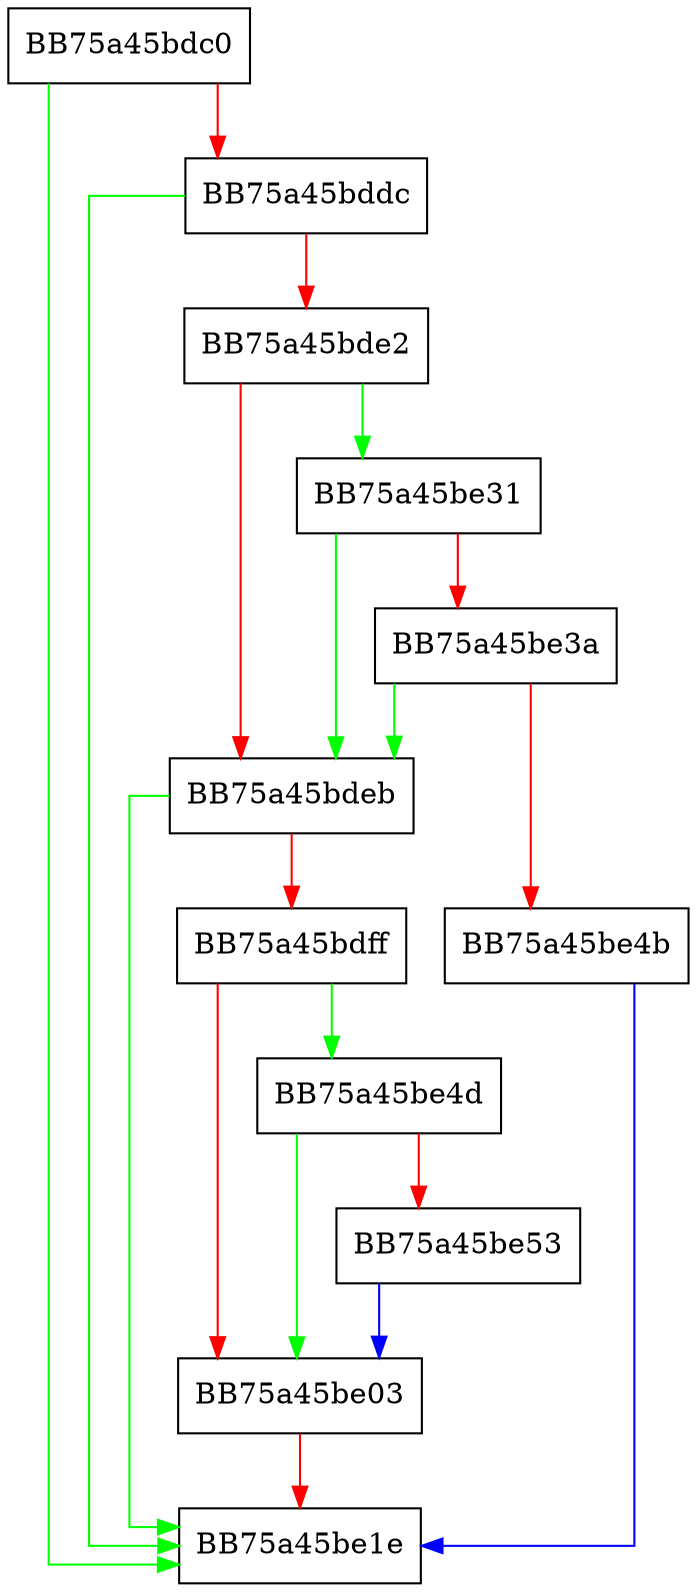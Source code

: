 digraph sqlite3BtreeSavepoint {
  node [shape="box"];
  graph [splines=ortho];
  BB75a45bdc0 -> BB75a45be1e [color="green"];
  BB75a45bdc0 -> BB75a45bddc [color="red"];
  BB75a45bddc -> BB75a45be1e [color="green"];
  BB75a45bddc -> BB75a45bde2 [color="red"];
  BB75a45bde2 -> BB75a45be31 [color="green"];
  BB75a45bde2 -> BB75a45bdeb [color="red"];
  BB75a45bdeb -> BB75a45be1e [color="green"];
  BB75a45bdeb -> BB75a45bdff [color="red"];
  BB75a45bdff -> BB75a45be4d [color="green"];
  BB75a45bdff -> BB75a45be03 [color="red"];
  BB75a45be03 -> BB75a45be1e [color="red"];
  BB75a45be31 -> BB75a45bdeb [color="green"];
  BB75a45be31 -> BB75a45be3a [color="red"];
  BB75a45be3a -> BB75a45bdeb [color="green"];
  BB75a45be3a -> BB75a45be4b [color="red"];
  BB75a45be4b -> BB75a45be1e [color="blue"];
  BB75a45be4d -> BB75a45be03 [color="green"];
  BB75a45be4d -> BB75a45be53 [color="red"];
  BB75a45be53 -> BB75a45be03 [color="blue"];
}